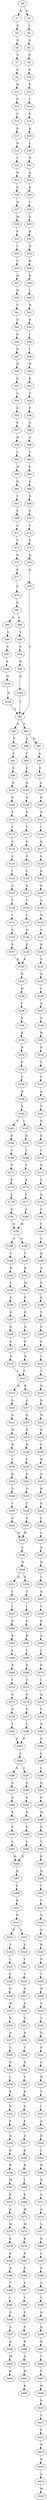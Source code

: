strict digraph  {
	S0 -> S1 [ label = G ];
	S0 -> S2 [ label = F ];
	S1 -> S3 [ label = D ];
	S2 -> S4 [ label = L ];
	S3 -> S5 [ label = G ];
	S4 -> S6 [ label = Q ];
	S5 -> S7 [ label = V ];
	S6 -> S8 [ label = G ];
	S7 -> S9 [ label = A ];
	S8 -> S10 [ label = S ];
	S9 -> S11 [ label = N ];
	S10 -> S12 [ label = E ];
	S11 -> S13 [ label = F ];
	S12 -> S14 [ label = I ];
	S13 -> S15 [ label = L ];
	S14 -> S16 [ label = G ];
	S15 -> S17 [ label = D ];
	S16 -> S18 [ label = K ];
	S17 -> S19 [ label = N ];
	S18 -> S20 [ label = L ];
	S19 -> S21 [ label = T ];
	S20 -> S22 [ label = R ];
	S21 -> S23 [ label = N ];
	S22 -> S24 [ label = A ];
	S23 -> S25 [ label = P ];
	S24 -> S26 [ label = K ];
	S25 -> S27 [ label = N ];
	S26 -> S28 [ label = C ];
	S27 -> S29 [ label = M ];
	S28 -> S30 [ label = D ];
	S29 -> S31 [ label = P ];
	S30 -> S32 [ label = E ];
	S31 -> S33 [ label = I ];
	S32 -> S34 [ label = D ];
	S33 -> S35 [ label = V ];
	S34 -> S36 [ label = D ];
	S35 -> S37 [ label = H ];
	S36 -> S38 [ label = K ];
	S37 -> S39 [ label = R ];
	S38 -> S40 [ label = L ];
	S39 -> S41 [ label = C ];
	S40 -> S42 [ label = N ];
	S41 -> S43 [ label = D ];
	S42 -> S44 [ label = K ];
	S43 -> S45 [ label = P ];
	S44 -> S46 [ label = I ];
	S45 -> S47 [ label = D ];
	S46 -> S48 [ label = I ];
	S47 -> S49 [ label = N ];
	S48 -> S50 [ label = W ];
	S49 -> S51 [ label = E ];
	S50 -> S52 [ label = K ];
	S51 -> S53 [ label = L ];
	S52 -> S54 [ label = T ];
	S53 -> S55 [ label = A ];
	S54 -> S56 [ label = F ];
	S55 -> S57 [ label = K ];
	S56 -> S58 [ label = A ];
	S57 -> S59 [ label = N ];
	S58 -> S60 [ label = A ];
	S59 -> S61 [ label = I ];
	S60 -> S62 [ label = C ];
	S61 -> S63 [ label = W ];
	S62 -> S64 [ label = E ];
	S63 -> S65 [ label = N ];
	S64 -> S66 [ label = D ];
	S65 -> S67 [ label = V ];
	S66 -> S68 [ label = D ];
	S67 -> S69 [ label = F ];
	S68 -> S70 [ label = S ];
	S69 -> S71 [ label = A ];
	S70 -> S72 [ label = Y ];
	S71 -> S73 [ label = Y ];
	S72 -> S74 [ label = S ];
	S73 -> S75 [ label = K ];
	S74 -> S76 [ label = H ];
	S75 -> S77 [ label = E ];
	S76 -> S78 [ label = Q ];
	S77 -> S79 [ label = E ];
	S78 -> S80 [ label = T ];
	S79 -> S81 [ label = E ];
	S80 -> S82 [ label = D ];
	S80 -> S83 [ label = G ];
	S81 -> S84 [ label = S ];
	S81 -> S85 [ label = A ];
	S82 -> S86 [ label = V ];
	S83 -> S87 [ label = E ];
	S83 -> S88 [ label = A ];
	S84 -> S89 [ label = Y ];
	S85 -> S90 [ label = S ];
	S86 -> S91 [ label = S ];
	S87 -> S92 [ label = A ];
	S88 -> S93 [ label = C ];
	S89 -> S94 [ label = S ];
	S90 -> S95 [ label = Y ];
	S91 -> S96 [ label = S ];
	S92 -> S97 [ label = S ];
	S93 -> S98 [ label = S ];
	S94 -> S99 [ label = H ];
	S95 -> S100 [ label = S ];
	S96 -> S101 [ label = Q ];
	S97 -> S102 [ label = A ];
	S98 -> S103 [ label = Q ];
	S99 -> S104 [ label = Q ];
	S100 -> S105 [ label = H ];
	S101 -> S106 [ label = E ];
	S102 -> S107 [ label = K ];
	S103 -> S108 [ label = Q ];
	S104 -> S80 [ label = T ];
	S105 -> S109 [ label = Q ];
	S106 -> S110 [ label = S ];
	S107 -> S111 [ label = S ];
	S108 -> S112 [ label = S ];
	S109 -> S80 [ label = T ];
	S110 -> S113 [ label = T ];
	S111 -> S114 [ label = I ];
	S112 -> S115 [ label = T ];
	S113 -> S116 [ label = G ];
	S114 -> S117 [ label = E ];
	S115 -> S118 [ label = G ];
	S116 -> S119 [ label = G ];
	S117 -> S120 [ label = S ];
	S118 -> S121 [ label = G ];
	S119 -> S122 [ label = I ];
	S120 -> S123 [ label = K ];
	S121 -> S124 [ label = V ];
	S122 -> S125 [ label = A ];
	S123 -> S126 [ label = K ];
	S124 -> S127 [ label = A ];
	S125 -> S128 [ label = C ];
	S126 -> S129 [ label = L ];
	S127 -> S130 [ label = C ];
	S128 -> S131 [ label = I ];
	S129 -> S132 [ label = N ];
	S130 -> S133 [ label = I ];
	S131 -> S134 [ label = G ];
	S132 -> S135 [ label = S ];
	S133 -> S136 [ label = G ];
	S134 -> S137 [ label = E ];
	S135 -> S138 [ label = K ];
	S136 -> S139 [ label = E ];
	S137 -> S140 [ label = K ];
	S138 -> S141 [ label = S ];
	S139 -> S140 [ label = K ];
	S140 -> S142 [ label = K ];
	S141 -> S143 [ label = A ];
	S142 -> S144 [ label = N ];
	S143 -> S145 [ label = I ];
	S144 -> S146 [ label = I ];
	S145 -> S147 [ label = A ];
	S146 -> S148 [ label = A ];
	S147 -> S149 [ label = S ];
	S148 -> S150 [ label = K ];
	S149 -> S151 [ label = K ];
	S150 -> S152 [ label = R ];
	S151 -> S153 [ label = F ];
	S152 -> S154 [ label = F ];
	S153 -> S155 [ label = S ];
	S154 -> S156 [ label = T ];
	S155 -> S157 [ label = S ];
	S156 -> S158 [ label = K ];
	S157 -> S159 [ label = A ];
	S158 -> S160 [ label = A ];
	S159 -> S161 [ label = Y ];
	S160 -> S162 [ label = I ];
	S160 -> S163 [ label = V ];
	S161 -> S164 [ label = K ];
	S162 -> S165 [ label = D ];
	S163 -> S166 [ label = E ];
	S164 -> S167 [ label = E ];
	S165 -> S168 [ label = T ];
	S166 -> S169 [ label = T ];
	S167 -> S170 [ label = S ];
	S168 -> S171 [ label = S ];
	S169 -> S172 [ label = S ];
	S170 -> S173 [ label = Q ];
	S171 -> S174 [ label = K ];
	S172 -> S175 [ label = K ];
	S173 -> S176 [ label = L ];
	S174 -> S177 [ label = L ];
	S175 -> S178 [ label = L ];
	S176 -> S179 [ label = Q ];
	S177 -> S180 [ label = G ];
	S178 -> S181 [ label = G ];
	S179 -> S182 [ label = S ];
	S180 -> S183 [ label = H ];
	S181 -> S183 [ label = H ];
	S182 -> S184 [ label = Y ];
	S183 -> S185 [ label = F ];
	S183 -> S186 [ label = V ];
	S184 -> S187 [ label = V ];
	S185 -> S188 [ label = V ];
	S186 -> S189 [ label = V ];
	S187 -> S190 [ label = Q ];
	S188 -> S191 [ label = K ];
	S189 -> S192 [ label = N ];
	S190 -> S193 [ label = A ];
	S191 -> S194 [ label = M ];
	S192 -> S195 [ label = I ];
	S193 -> S196 [ label = F ];
	S194 -> S197 [ label = F ];
	S195 -> S198 [ label = F ];
	S196 -> S199 [ label = E ];
	S197 -> S200 [ label = E ];
	S198 -> S201 [ label = E ];
	S199 -> S202 [ label = T ];
	S200 -> S203 [ label = D ];
	S201 -> S204 [ label = D ];
	S202 -> S205 [ label = P ];
	S203 -> S206 [ label = F ];
	S204 -> S207 [ label = F ];
	S205 -> S208 [ label = S ];
	S206 -> S209 [ label = S ];
	S207 -> S210 [ label = S ];
	S208 -> S211 [ label = I ];
	S209 -> S212 [ label = I ];
	S210 -> S212 [ label = I ];
	S211 -> S213 [ label = T ];
	S212 -> S214 [ label = R ];
	S212 -> S215 [ label = Q ];
	S213 -> S216 [ label = N ];
	S214 -> S217 [ label = G ];
	S215 -> S218 [ label = G ];
	S216 -> S219 [ label = N ];
	S217 -> S220 [ label = D ];
	S218 -> S221 [ label = D ];
	S219 -> S222 [ label = N ];
	S220 -> S223 [ label = Q ];
	S221 -> S224 [ label = N ];
	S222 -> S225 [ label = D ];
	S223 -> S226 [ label = D ];
	S224 -> S227 [ label = N ];
	S225 -> S228 [ label = L ];
	S226 -> S229 [ label = L ];
	S227 -> S230 [ label = L ];
	S228 -> S231 [ label = D ];
	S229 -> S232 [ label = D ];
	S230 -> S233 [ label = D ];
	S231 -> S234 [ label = A ];
	S232 -> S235 [ label = G ];
	S233 -> S236 [ label = G ];
	S234 -> S237 [ label = K ];
	S235 -> S238 [ label = T ];
	S236 -> S239 [ label = T ];
	S237 -> S240 [ label = E ];
	S238 -> S241 [ label = A ];
	S239 -> S242 [ label = A ];
	S240 -> S243 [ label = L ];
	S241 -> S244 [ label = M ];
	S242 -> S244 [ label = M ];
	S243 -> S245 [ label = L ];
	S244 -> S246 [ label = L ];
	S245 -> S247 [ label = D ];
	S246 -> S248 [ label = N ];
	S247 -> S249 [ label = R ];
	S248 -> S250 [ label = E ];
	S248 -> S251 [ label = Q ];
	S249 -> S252 [ label = I ];
	S250 -> S253 [ label = T ];
	S251 -> S254 [ label = I ];
	S252 -> S255 [ label = Q ];
	S253 -> S256 [ label = I ];
	S254 -> S257 [ label = I ];
	S255 -> S258 [ label = Y ];
	S256 -> S259 [ label = E ];
	S257 -> S260 [ label = E ];
	S258 -> S261 [ label = K ];
	S259 -> S262 [ label = R ];
	S260 -> S263 [ label = R ];
	S261 -> S264 [ label = A ];
	S262 -> S265 [ label = V ];
	S263 -> S266 [ label = I ];
	S264 -> S267 [ label = L ];
	S265 -> S268 [ label = R ];
	S266 -> S269 [ label = R ];
	S267 -> S270 [ label = K ];
	S268 -> S271 [ label = Y ];
	S269 -> S272 [ label = Y ];
	S270 -> S273 [ label = I ];
	S271 -> S274 [ label = G ];
	S272 -> S275 [ label = G ];
	S273 -> S276 [ label = Q ];
	S274 -> S277 [ label = P ];
	S275 -> S278 [ label = P ];
	S276 -> S279 [ label = V ];
	S277 -> S280 [ label = L ];
	S278 -> S281 [ label = L ];
	S279 -> S282 [ label = Q ];
	S280 -> S283 [ label = P ];
	S281 -> S283 [ label = P ];
	S282 -> S284 [ label = E ];
	S283 -> S285 [ label = L ];
	S284 -> S286 [ label = L ];
	S285 -> S287 [ label = C ];
	S285 -> S288 [ label = N ];
	S286 -> S289 [ label = L ];
	S287 -> S290 [ label = A ];
	S288 -> S291 [ label = A ];
	S289 -> S292 [ label = D ];
	S290 -> S293 [ label = A ];
	S291 -> S294 [ label = A ];
	S292 -> S295 [ label = G ];
	S293 -> S296 [ label = K ];
	S294 -> S297 [ label = K ];
	S295 -> S298 [ label = M ];
	S296 -> S299 [ label = F ];
	S297 -> S300 [ label = F ];
	S298 -> S301 [ label = E ];
	S299 -> S302 [ label = L ];
	S300 -> S303 [ label = L ];
	S301 -> S304 [ label = T ];
	S302 -> S305 [ label = D ];
	S303 -> S305 [ label = D ];
	S304 -> S306 [ label = K ];
	S305 -> S307 [ label = N ];
	S306 -> S308 [ label = D ];
	S307 -> S309 [ label = L ];
	S308 -> S310 [ label = I ];
	S309 -> S311 [ label = E ];
	S310 -> S312 [ label = C ];
	S311 -> S313 [ label = N ];
	S312 -> S314 [ label = G ];
	S313 -> S315 [ label = C ];
	S313 -> S316 [ label = T ];
	S314 -> S317 [ label = N ];
	S315 -> S318 [ label = S ];
	S316 -> S319 [ label = S ];
	S317 -> S320 [ label = R ];
	S318 -> S321 [ label = I ];
	S319 -> S322 [ label = I ];
	S320 -> S323 [ label = N ];
	S321 -> S324 [ label = Y ];
	S322 -> S325 [ label = Y ];
	S323 -> S326 [ label = T ];
	S324 -> S327 [ label = G ];
	S325 -> S328 [ label = G ];
	S326 -> S329 [ label = D ];
	S327 -> S330 [ label = N ];
	S328 -> S331 [ label = N ];
	S329 -> S332 [ label = V ];
	S330 -> S333 [ label = G ];
	S331 -> S334 [ label = S ];
	S332 -> S335 [ label = V ];
	S333 -> S336 [ label = D ];
	S334 -> S337 [ label = D ];
	S335 -> S338 [ label = G ];
	S336 -> S339 [ label = T ];
	S337 -> S340 [ label = V ];
	S338 -> S341 [ label = F ];
	S339 -> S342 [ label = D ];
	S340 -> S343 [ label = D ];
	S341 -> S344 [ label = A ];
	S342 -> S345 [ label = V ];
	S343 -> S346 [ label = I ];
	S344 -> S347 [ label = N ];
	S345 -> S348 [ label = K ];
	S346 -> S349 [ label = K ];
	S347 -> S350 [ label = V ];
	S348 -> S351 [ label = A ];
	S349 -> S352 [ label = S ];
	S350 -> S353 [ label = I ];
	S351 -> S354 [ label = F ];
	S352 -> S355 [ label = F ];
	S353 -> S356 [ label = A ];
	S354 -> S357 [ label = A ];
	S355 -> S358 [ label = A ];
	S356 -> S359 [ label = D ];
	S357 -> S360 [ label = E ];
	S358 -> S361 [ label = E ];
	S359 -> S362 [ label = L ];
	S360 -> S363 [ label = R ];
	S361 -> S364 [ label = R ];
	S362 -> S365 [ label = D ];
	S363 -> S366 [ label = L ];
	S364 -> S367 [ label = M ];
	S365 -> S368 [ label = D ];
	S366 -> S369 [ label = E ];
	S367 -> S370 [ label = E ];
	S368 -> S371 [ label = S ];
	S369 -> S372 [ label = M ];
	S370 -> S373 [ label = E ];
	S371 -> S374 [ label = A ];
	S372 -> S375 [ label = M ];
	S373 -> S376 [ label = M ];
	S374 -> S377 [ label = L ];
	S375 -> S378 [ label = E ];
	S376 -> S379 [ label = E ];
	S377 -> S380 [ label = K ];
	S378 -> S381 [ label = E ];
	S379 -> S382 [ label = E ];
	S380 -> S383 [ label = L ];
	S381 -> S384 [ label = D ];
	S382 -> S385 [ label = Q ];
	S383 -> S386 [ label = E ];
	S384 -> S387 [ label = S ];
	S385 -> S388 [ label = T ];
	S386 -> S389 [ label = A ];
	S387 -> S390 [ label = V ];
	S388 -> S391 [ label = I ];
	S389 -> S392 [ label = L ];
	S390 -> S393 [ label = S ];
	S391 -> S394 [ label = Q ];
	S392 -> S395 [ label = Q ];
	S393 -> S396 [ label = G ];
	S394 -> S397 [ label = A ];
	S395 -> S398 [ label = Q ];
	S396 -> S399 [ label = R ];
	S397 -> S400 [ label = A ];
	S398 -> S401 [ label = R ];
	S399 -> S402 [ label = A ];
	S400 -> S403 [ label = M ];
	S401 -> S404 [ label = I ];
	S402 -> S405 [ label = M ];
	S403 -> S406 [ label = K ];
	S404 -> S407 [ label = S ];
	S405 -> S408 [ label = K ];
	S407 -> S409 [ label = M ];
	S409 -> S410 [ label = D ];
	S410 -> S411 [ label = Y ];
	S411 -> S412 [ label = E ];
	S412 -> S413 [ label = D ];
	S413 -> S414 [ label = N ];
	S414 -> S415 [ label = A ];
	S415 -> S416 [ label = M ];
}
